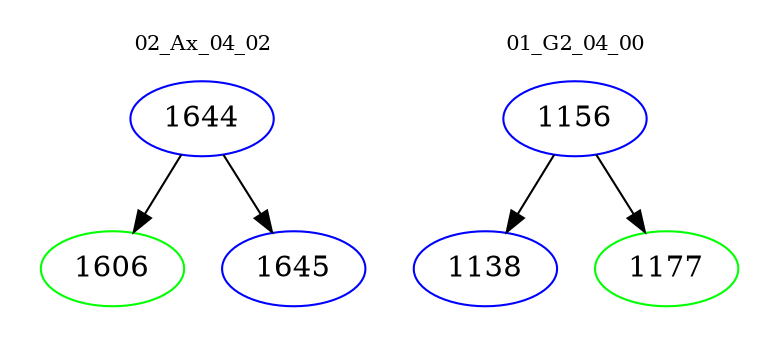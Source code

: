 digraph{
subgraph cluster_0 {
color = white
label = "02_Ax_04_02";
fontsize=10;
T0_1644 [label="1644", color="blue"]
T0_1644 -> T0_1606 [color="black"]
T0_1606 [label="1606", color="green"]
T0_1644 -> T0_1645 [color="black"]
T0_1645 [label="1645", color="blue"]
}
subgraph cluster_1 {
color = white
label = "01_G2_04_00";
fontsize=10;
T1_1156 [label="1156", color="blue"]
T1_1156 -> T1_1138 [color="black"]
T1_1138 [label="1138", color="blue"]
T1_1156 -> T1_1177 [color="black"]
T1_1177 [label="1177", color="green"]
}
}
